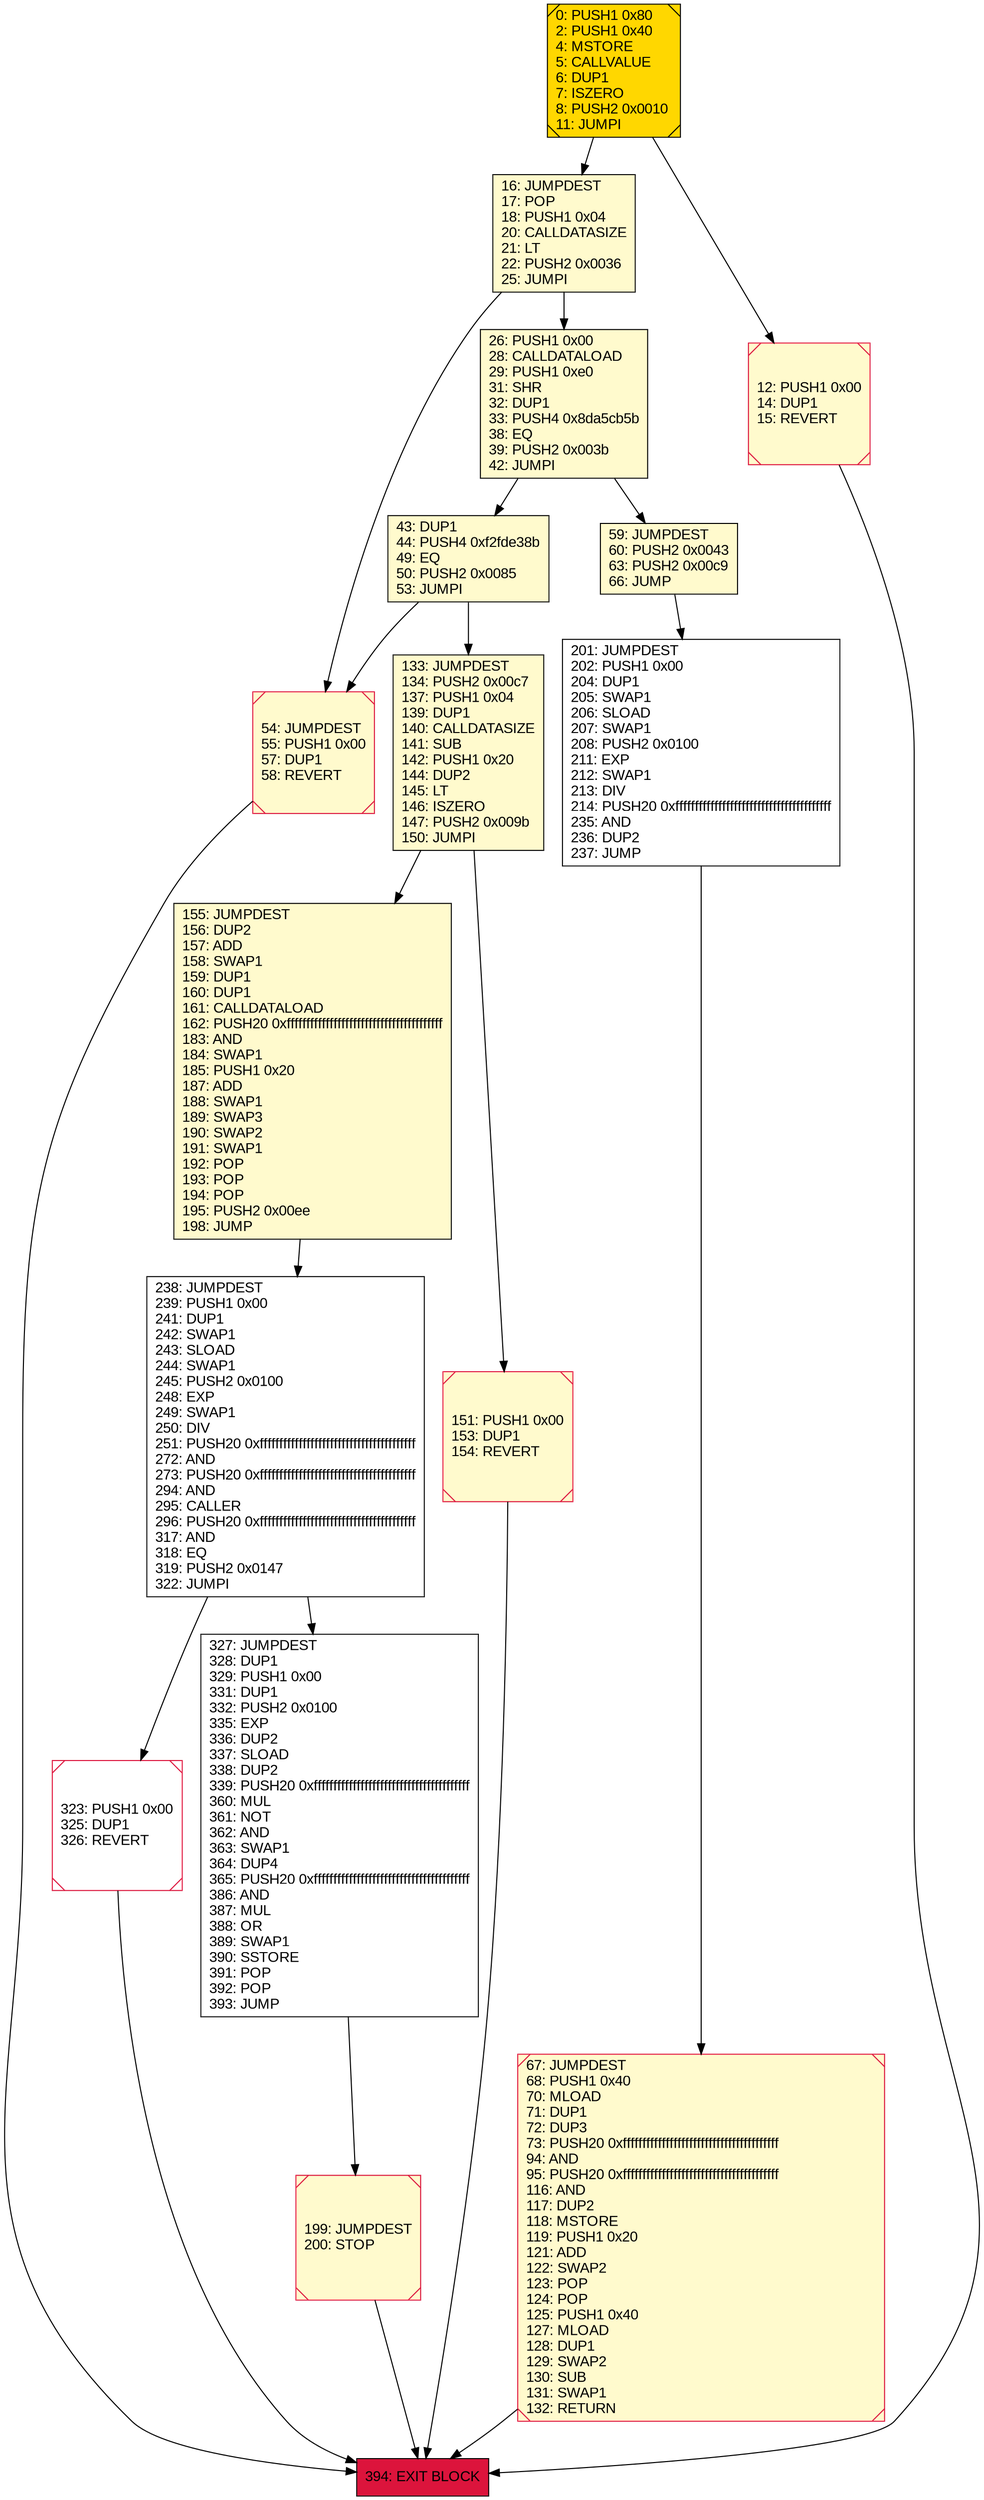 digraph G {
bgcolor=transparent rankdir=UD;
node [shape=box style=filled color=black fillcolor=white fontname=arial fontcolor=black];
323 [label="323: PUSH1 0x00\l325: DUP1\l326: REVERT\l" shape=Msquare color=crimson ];
155 [label="155: JUMPDEST\l156: DUP2\l157: ADD\l158: SWAP1\l159: DUP1\l160: DUP1\l161: CALLDATALOAD\l162: PUSH20 0xffffffffffffffffffffffffffffffffffffffff\l183: AND\l184: SWAP1\l185: PUSH1 0x20\l187: ADD\l188: SWAP1\l189: SWAP3\l190: SWAP2\l191: SWAP1\l192: POP\l193: POP\l194: POP\l195: PUSH2 0x00ee\l198: JUMP\l" fillcolor=lemonchiffon ];
16 [label="16: JUMPDEST\l17: POP\l18: PUSH1 0x04\l20: CALLDATASIZE\l21: LT\l22: PUSH2 0x0036\l25: JUMPI\l" fillcolor=lemonchiffon ];
394 [label="394: EXIT BLOCK\l" fillcolor=crimson ];
43 [label="43: DUP1\l44: PUSH4 0xf2fde38b\l49: EQ\l50: PUSH2 0x0085\l53: JUMPI\l" fillcolor=lemonchiffon ];
12 [label="12: PUSH1 0x00\l14: DUP1\l15: REVERT\l" fillcolor=lemonchiffon shape=Msquare color=crimson ];
67 [label="67: JUMPDEST\l68: PUSH1 0x40\l70: MLOAD\l71: DUP1\l72: DUP3\l73: PUSH20 0xffffffffffffffffffffffffffffffffffffffff\l94: AND\l95: PUSH20 0xffffffffffffffffffffffffffffffffffffffff\l116: AND\l117: DUP2\l118: MSTORE\l119: PUSH1 0x20\l121: ADD\l122: SWAP2\l123: POP\l124: POP\l125: PUSH1 0x40\l127: MLOAD\l128: DUP1\l129: SWAP2\l130: SUB\l131: SWAP1\l132: RETURN\l" fillcolor=lemonchiffon shape=Msquare color=crimson ];
238 [label="238: JUMPDEST\l239: PUSH1 0x00\l241: DUP1\l242: SWAP1\l243: SLOAD\l244: SWAP1\l245: PUSH2 0x0100\l248: EXP\l249: SWAP1\l250: DIV\l251: PUSH20 0xffffffffffffffffffffffffffffffffffffffff\l272: AND\l273: PUSH20 0xffffffffffffffffffffffffffffffffffffffff\l294: AND\l295: CALLER\l296: PUSH20 0xffffffffffffffffffffffffffffffffffffffff\l317: AND\l318: EQ\l319: PUSH2 0x0147\l322: JUMPI\l" ];
54 [label="54: JUMPDEST\l55: PUSH1 0x00\l57: DUP1\l58: REVERT\l" fillcolor=lemonchiffon shape=Msquare color=crimson ];
199 [label="199: JUMPDEST\l200: STOP\l" fillcolor=lemonchiffon shape=Msquare color=crimson ];
59 [label="59: JUMPDEST\l60: PUSH2 0x0043\l63: PUSH2 0x00c9\l66: JUMP\l" fillcolor=lemonchiffon ];
151 [label="151: PUSH1 0x00\l153: DUP1\l154: REVERT\l" fillcolor=lemonchiffon shape=Msquare color=crimson ];
0 [label="0: PUSH1 0x80\l2: PUSH1 0x40\l4: MSTORE\l5: CALLVALUE\l6: DUP1\l7: ISZERO\l8: PUSH2 0x0010\l11: JUMPI\l" fillcolor=lemonchiffon shape=Msquare fillcolor=gold ];
26 [label="26: PUSH1 0x00\l28: CALLDATALOAD\l29: PUSH1 0xe0\l31: SHR\l32: DUP1\l33: PUSH4 0x8da5cb5b\l38: EQ\l39: PUSH2 0x003b\l42: JUMPI\l" fillcolor=lemonchiffon ];
133 [label="133: JUMPDEST\l134: PUSH2 0x00c7\l137: PUSH1 0x04\l139: DUP1\l140: CALLDATASIZE\l141: SUB\l142: PUSH1 0x20\l144: DUP2\l145: LT\l146: ISZERO\l147: PUSH2 0x009b\l150: JUMPI\l" fillcolor=lemonchiffon ];
201 [label="201: JUMPDEST\l202: PUSH1 0x00\l204: DUP1\l205: SWAP1\l206: SLOAD\l207: SWAP1\l208: PUSH2 0x0100\l211: EXP\l212: SWAP1\l213: DIV\l214: PUSH20 0xffffffffffffffffffffffffffffffffffffffff\l235: AND\l236: DUP2\l237: JUMP\l" ];
327 [label="327: JUMPDEST\l328: DUP1\l329: PUSH1 0x00\l331: DUP1\l332: PUSH2 0x0100\l335: EXP\l336: DUP2\l337: SLOAD\l338: DUP2\l339: PUSH20 0xffffffffffffffffffffffffffffffffffffffff\l360: MUL\l361: NOT\l362: AND\l363: SWAP1\l364: DUP4\l365: PUSH20 0xffffffffffffffffffffffffffffffffffffffff\l386: AND\l387: MUL\l388: OR\l389: SWAP1\l390: SSTORE\l391: POP\l392: POP\l393: JUMP\l" ];
12 -> 394;
323 -> 394;
59 -> 201;
26 -> 59;
133 -> 151;
327 -> 199;
238 -> 327;
201 -> 67;
43 -> 133;
238 -> 323;
26 -> 43;
0 -> 12;
16 -> 54;
155 -> 238;
43 -> 54;
54 -> 394;
199 -> 394;
67 -> 394;
133 -> 155;
151 -> 394;
0 -> 16;
16 -> 26;
}